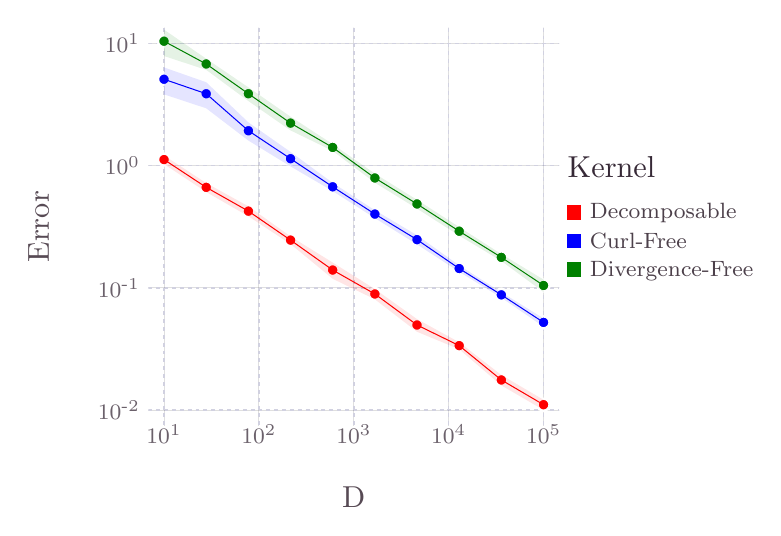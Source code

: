 \begin{tikzpicture}[x=1mm,y=-1mm]
\definecolor{mycolor000000}{rgb}{0,0,0}
\definecolor{mycolor564A55}{rgb}{0.34,0.29,0.33}
\definecolor{mycolorFFFFFF}{rgb}{1,1,1}
\definecolor{mycolorD0D0E0}{rgb}{0.82,0.82,0.88}
\definecolor{mycolor6C606B}{rgb}{0.42,0.38,0.42}
\definecolor{mycolor008000}{rgb}{0,0.5,0}
\definecolor{mycolor4C404B}{rgb}{0.3,0.25,0.29}
\definecolor{mycolor000000}{rgb}{0,0,0}
\definecolor{mycolor0000FF}{rgb}{0,0,1}
\definecolor{mycolor008000}{rgb}{0,0.5,0}
\definecolor{mycolor362A35}{rgb}{0.21,0.16,0.21}
\definecolor{mycolorFF0000}{rgb}{1,0,0}
\begin{scope}
\begin{scope}
% \fontspec{PT Sans}
\draw (46.84,64.59) node [text=mycolor564A55,draw=mycolor000000,draw opacity=0,rotate around={-0: (0,1.81)},inner sep=0.0]{\fontsize{3.88mm}{4.66mm}\selectfont $\text{D}$};
\end{scope}
\begin{scope}
% \fontspec{PT Sans Caption}
\draw (22.74,56.58) node [text=mycolor6C606B,rotate around={-0: (24.1,2.01)},inner sep=0.0]{\fontsize{2.82mm}{3.39mm}\selectfont $\text{10}^{\text{1}}\text{}$};
\draw (34.79,56.58) node [text=mycolor6C606B,rotate around={-0: (12.05,2.01)},inner sep=0.0]{\fontsize{2.82mm}{3.39mm}\selectfont $\text{10}^{\text{2}}\text{}$};
\draw (46.84,56.58) node [text=mycolor6C606B,rotate around={-0: (0,2.01)},inner sep=0.0]{\fontsize{2.82mm}{3.39mm}\selectfont $\text{10}^{\text{3}}\text{}$};
\draw (58.89,56.58) node [text=mycolor6C606B,rotate around={-0: (-12.05,2.01)},inner sep=0.0]{\fontsize{2.82mm}{3.39mm}\selectfont $\text{10}^{\text{4}}\text{}$};
\draw (70.94,56.58) node [text=mycolor6C606B,rotate around={-0: (-24.1,2.01)},inner sep=0.0]{\fontsize{2.82mm}{3.39mm}\selectfont $\text{10}^{\text{5}}\text{}$};
\end{scope}
\begin{scope}
\begin{scope}
% \fontspec{PT Sans}
\draw (76.75,28.48) node [text=mycolor4C404B,rotate around={-0: (8.02,1.81)},right,inner sep=0.0]{\fontsize{2.82mm}{3.39mm}\selectfont $\text{Decomposable}$};
\draw (76.75,32.1) node [text=mycolor4C404B,rotate around={-0: (8.02,-1.81)},right,inner sep=0.0]{\fontsize{2.82mm}{3.39mm}\selectfont $\text{Curl-Free}$};
\draw (76.75,35.93) node [text=mycolor4C404B,rotate around={-0: (8.02,-5.44)},right,inner sep=0.0]{\fontsize{2.82mm}{3.39mm}\selectfont $\text{Divergence-Free}$};
\end{scope}
\begin{scope}
\path [fill=mycolorFF0000,draw=mycolor000000,draw opacity=0] (73.94,27.57) rectangle +(1.81,1.81);
\path [fill=mycolor0000FF,draw=mycolor000000,draw opacity=0] (73.94,31.2) rectangle +(1.81,1.81);
\path [fill=mycolor008000,draw=mycolor000000,draw opacity=0] (73.94,34.82) rectangle +(1.81,1.81);
\end{scope}
\begin{scope}
% \fontspec{PT Sans}
\draw (73.94,22.65) node [text=mycolor362A35,draw=mycolor000000,draw opacity=0,rotate around={-0: (11.83,0.19)},right,inner sep=0.0]{\fontsize{3.88mm}{4.66mm}\selectfont $\text{Kernel}$};
\end{scope}
\end{scope}
\begin{scope}
\clip  (20.74,5) -- (72.94,5) -- (72.94,55.58) -- (20.74,55.58);
\begin{scope}
\clip  (20.74,5) -- (72.94,5) -- (72.94,55.58) -- (20.74,55.58);
\path [fill=mycolor000000,fill opacity=0,draw=mycolor000000,draw opacity=0] (20.74,5) rectangle +(52.2,50.58);
\end{scope}
\begin{scope}
[dash pattern=on 0.5mm off 0.5mm,line width=0.2mm]
\path [fill=mycolor000000,draw=mycolorD0D0E0]  (20.74,53.58) -- (72.94,53.58);
\path [fill=mycolor000000,draw=mycolorD0D0E0]  (20.74,38.05) -- (72.94,38.05);
\path [fill=mycolor000000,draw=mycolorD0D0E0]  (20.74,22.53) -- (72.94,22.53);
\path [fill=mycolor000000,draw=mycolorD0D0E0]  (20.74,7) -- (72.94,7);
\end{scope}
\begin{scope}
[dash pattern=on 0.5mm off 0.5mm,line width=0.2mm]
\path [fill=mycolor000000,draw=mycolorD0D0E0]  (22.74,5) -- (22.74,55.58);
\path [fill=mycolor000000,draw=mycolorD0D0E0]  (34.79,5) -- (34.79,55.58);
\path [fill=mycolor000000,draw=mycolorD0D0E0]  (46.84,5) -- (46.84,55.58);
\path [fill=mycolor000000,draw=mycolorD0D0E0]  (58.89,5) -- (58.89,55.58);
\path [fill=mycolor000000,draw=mycolorD0D0E0]  (70.94,5) -- (70.94,55.58);
\end{scope}
\begin{scope}
\begin{scope}
\begin{scope}
[line width=0.3mm]
\path [fill=mycolor008000,draw=mycolorFFFFFF] (22.74,6.72) circle [radius=0.76];
\path [fill=mycolor008000,draw=mycolorFFFFFF] (28.1,9.61) circle [radius=0.76];
\path [fill=mycolor008000,draw=mycolorFFFFFF] (33.46,13.39) circle [radius=0.76];
\path [fill=mycolor008000,draw=mycolorFFFFFF] (38.81,17.12) circle [radius=0.76];
\path [fill=mycolor008000,draw=mycolorFFFFFF] (44.16,20.21) circle [radius=0.76];
\path [fill=mycolor008000,draw=mycolorFFFFFF] (49.52,24.09) circle [radius=0.76];
\path [fill=mycolor008000,draw=mycolorFFFFFF] (54.87,27.39) circle [radius=0.76];
\path [fill=mycolor008000,draw=mycolorFFFFFF] (60.23,30.85) circle [radius=0.76];
\path [fill=mycolor008000,draw=mycolorFFFFFF] (65.58,34.17) circle [radius=0.76];
\path [fill=mycolor008000,draw=mycolorFFFFFF] (70.94,37.74) circle [radius=0.76];
\end{scope}
\end{scope}
\begin{scope}
[line width=0.13mm]
\path [fill=mycolor000000,fill opacity=0,draw=mycolor008000]  (22.74,6.72) -- (28.1,9.61) -- (33.46,13.39) -- (38.81,17.12) -- (44.16,20.21) -- (49.52,24.09) -- (54.87,27.39) -- (60.23,30.85) -- (65.58,34.17) -- (70.94,37.74);
\end{scope}
\begin{scope}
\begin{scope}
[line width=0.3mm]
\path [fill=mycolorFF0000,draw=mycolorFFFFFF] (22.74,21.75) circle [radius=0.76];
\path [fill=mycolorFF0000,draw=mycolorFFFFFF] (28.1,25.28) circle [radius=0.76];
\path [fill=mycolorFF0000,draw=mycolorFFFFFF] (33.46,28.3) circle [radius=0.76];
\path [fill=mycolorFF0000,draw=mycolorFFFFFF] (38.81,31.98) circle [radius=0.76];
\path [fill=mycolorFF0000,draw=mycolorFFFFFF] (44.16,35.78) circle [radius=0.76];
\path [fill=mycolorFF0000,draw=mycolorFFFFFF] (49.52,38.82) circle [radius=0.76];
\path [fill=mycolorFF0000,draw=mycolorFFFFFF] (54.87,42.76) circle [radius=0.76];
\path [fill=mycolorFF0000,draw=mycolorFFFFFF] (60.23,45.38) circle [radius=0.76];
\path [fill=mycolorFF0000,draw=mycolorFFFFFF] (65.58,49.74) circle [radius=0.76];
\path [fill=mycolorFF0000,draw=mycolorFFFFFF] (70.94,52.88) circle [radius=0.76];
\end{scope}
\end{scope}
\begin{scope}
[line width=0.13mm]
\path [fill=mycolor000000,fill opacity=0,draw=mycolorFF0000]  (22.74,21.75) -- (28.1,25.28) -- (33.46,28.3) -- (38.81,31.98) -- (44.16,35.78) -- (49.52,38.82) -- (54.87,42.76) -- (60.23,45.38) -- (65.58,49.74) -- (70.94,52.88);
\end{scope}
\begin{scope}
\begin{scope}
[line width=0.3mm]
\path [fill=mycolor0000FF,draw=mycolorFFFFFF] (22.74,11.55) circle [radius=0.76];
\path [fill=mycolor0000FF,draw=mycolorFFFFFF] (28.1,13.39) circle [radius=0.76];
\path [fill=mycolor0000FF,draw=mycolorFFFFFF] (33.46,18.09) circle [radius=0.76];
\path [fill=mycolor0000FF,draw=mycolorFFFFFF] (38.81,21.64) circle [radius=0.76];
\path [fill=mycolor0000FF,draw=mycolorFFFFFF] (44.16,25.21) circle [radius=0.76];
\path [fill=mycolor0000FF,draw=mycolorFFFFFF] (49.52,28.67) circle [radius=0.76];
\path [fill=mycolor0000FF,draw=mycolorFFFFFF] (54.87,31.92) circle [radius=0.76];
\path [fill=mycolor0000FF,draw=mycolorFFFFFF] (60.23,35.59) circle [radius=0.76];
\path [fill=mycolor0000FF,draw=mycolorFFFFFF] (65.58,38.93) circle [radius=0.76];
\path [fill=mycolor0000FF,draw=mycolorFFFFFF] (70.94,42.43) circle [radius=0.76];
\end{scope}
\end{scope}
\begin{scope}
[line width=0.13mm]
\path [fill=mycolor000000,fill opacity=0,draw=mycolor0000FF]  (22.74,11.55) -- (28.1,13.39) -- (33.46,18.09) -- (38.81,21.64) -- (44.16,25.21) -- (49.52,28.67) -- (54.87,31.92) -- (60.23,35.59) -- (65.58,38.93) -- (70.94,42.43);
\end{scope}
\begin{scope}
[line width=0.13mm]
\path [fill=mycolor008000,fill opacity=0.1,draw=mycolor000000,draw opacity=0]  (70.94,38.58) -- (65.58,34.63) -- (60.23,31.41) -- (54.87,27.98) -- (49.52,24.69) -- (44.16,20.65) -- (38.81,18.05) -- (33.46,14.32) -- (28.1,10.36) -- (22.74,8.6) -- (22.74,5.25) -- (28.1,8.94) -- (33.46,12.58) -- (38.81,16.3) -- (44.16,19.79) -- (49.52,23.54) -- (54.87,26.86) -- (60.23,30.32) -- (65.58,33.75) -- (70.94,36.99) -- cycle;
\end{scope}
\begin{scope}
[line width=0.13mm]
\path [fill=mycolorFF0000,fill opacity=0.1,draw=mycolor000000,draw opacity=0]  (70.94,53.55) -- (65.58,50.43) -- (60.23,45.84) -- (54.87,43.62) -- (49.52,39.5) -- (44.16,36.89) -- (38.81,32.48) -- (33.46,28.96) -- (28.1,25.87) -- (22.74,22.33) -- (22.74,21.23) -- (28.1,24.73) -- (33.46,27.69) -- (38.81,31.51) -- (44.16,34.83) -- (49.52,38.2) -- (54.87,42.01) -- (60.23,44.95) -- (65.58,49.11) -- (70.94,52.26) -- cycle;
\end{scope}
\begin{scope}
[line width=0.13mm]
\path [fill=mycolor0000FF,fill opacity=0.1,draw=mycolor000000,draw opacity=0]  (70.94,42.97) -- (65.58,39.29) -- (60.23,36.01) -- (54.87,32.52) -- (49.52,29.19) -- (44.16,25.75) -- (38.81,22.62) -- (33.46,19.34) -- (28.1,15.24) -- (22.74,13.47) -- (22.74,10.05) -- (28.1,11.93) -- (33.46,17.03) -- (38.81,20.78) -- (44.16,24.71) -- (49.52,28.18) -- (54.87,31.36) -- (60.23,35.19) -- (65.58,38.6) -- (70.94,41.92) -- cycle;
\end{scope}
\end{scope}
\end{scope}
\begin{scope}
% \fontspec{PT Sans Caption}
\draw (19.74,53.58) node [text=mycolor6C606B,rotate around={-0: (-3.07,-23.29)},left,inner sep=0.0]{\fontsize{2.82mm}{3.39mm}\selectfont $\text{10}^{\text{-2}}\text{}$};
\draw (19.74,38.05) node [text=mycolor6C606B,rotate around={-0: (-3.07,-7.76)},left,inner sep=0.0]{\fontsize{2.82mm}{3.39mm}\selectfont $\text{10}^{\text{-1}}\text{}$};
\draw (19.74,22.53) node [text=mycolor6C606B,rotate around={-0: (-3.07,7.76)},left,inner sep=0.0]{\fontsize{2.82mm}{3.39mm}\selectfont $\text{10}^{\text{0}}\text{}$};
\draw (19.74,7) node [text=mycolor6C606B,rotate around={-0: (-3.07,23.29)},left,inner sep=0.0]{\fontsize{2.82mm}{3.39mm}\selectfont $\text{10}^{\text{1}}\text{}$};
\end{scope}
\begin{scope}
% \fontspec{PT Sans}
\draw (8.81,28.29) node [text=mycolor564A55,draw=mycolor000000,draw opacity=0,rotate around={90: (0,2)},inner sep=0.0]{\fontsize{3.88mm}{4.66mm}\selectfont $\text{Error}$};
\end{scope}
\end{scope}
\end{tikzpicture}